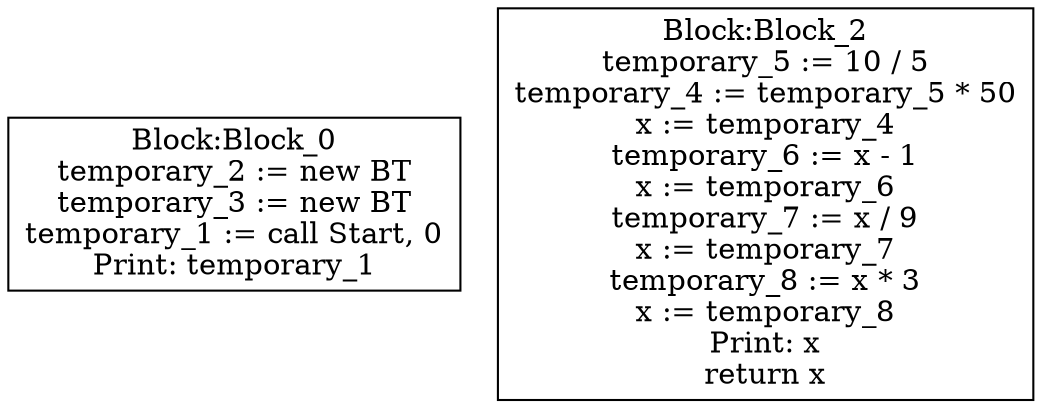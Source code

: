 digraph {
graph [ splines = ortho ]
	node [ shape = box ];
Block_0 [label="Block:Block_0
temporary_2 := new BT
temporary_3 := new BT
temporary_1 := call Start, 0
Print: temporary_1"];
Block_2 [label="Block:Block_2
temporary_5 := 10 / 5
temporary_4 := temporary_5 * 50
x := temporary_4
temporary_6 := x - 1
x := temporary_6
temporary_7 := x / 9
x := temporary_7
temporary_8 := x * 3
x := temporary_8
Print: x
return x"];
}
